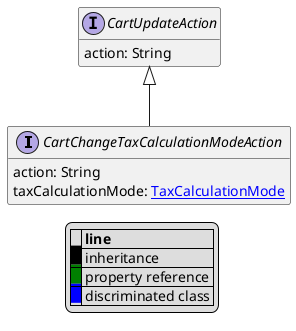 @startuml

hide empty fields
hide empty methods
legend
|= |= line |
|<back:black>   </back>| inheritance |
|<back:green>   </back>| property reference |
|<back:blue>   </back>| discriminated class |
endlegend
interface CartChangeTaxCalculationModeAction [[CartChangeTaxCalculationModeAction.svg]] extends CartUpdateAction {
    action: String
    taxCalculationMode: [[TaxCalculationMode.svg TaxCalculationMode]]
}
interface CartUpdateAction [[CartUpdateAction.svg]]  {
    action: String
}





@enduml
